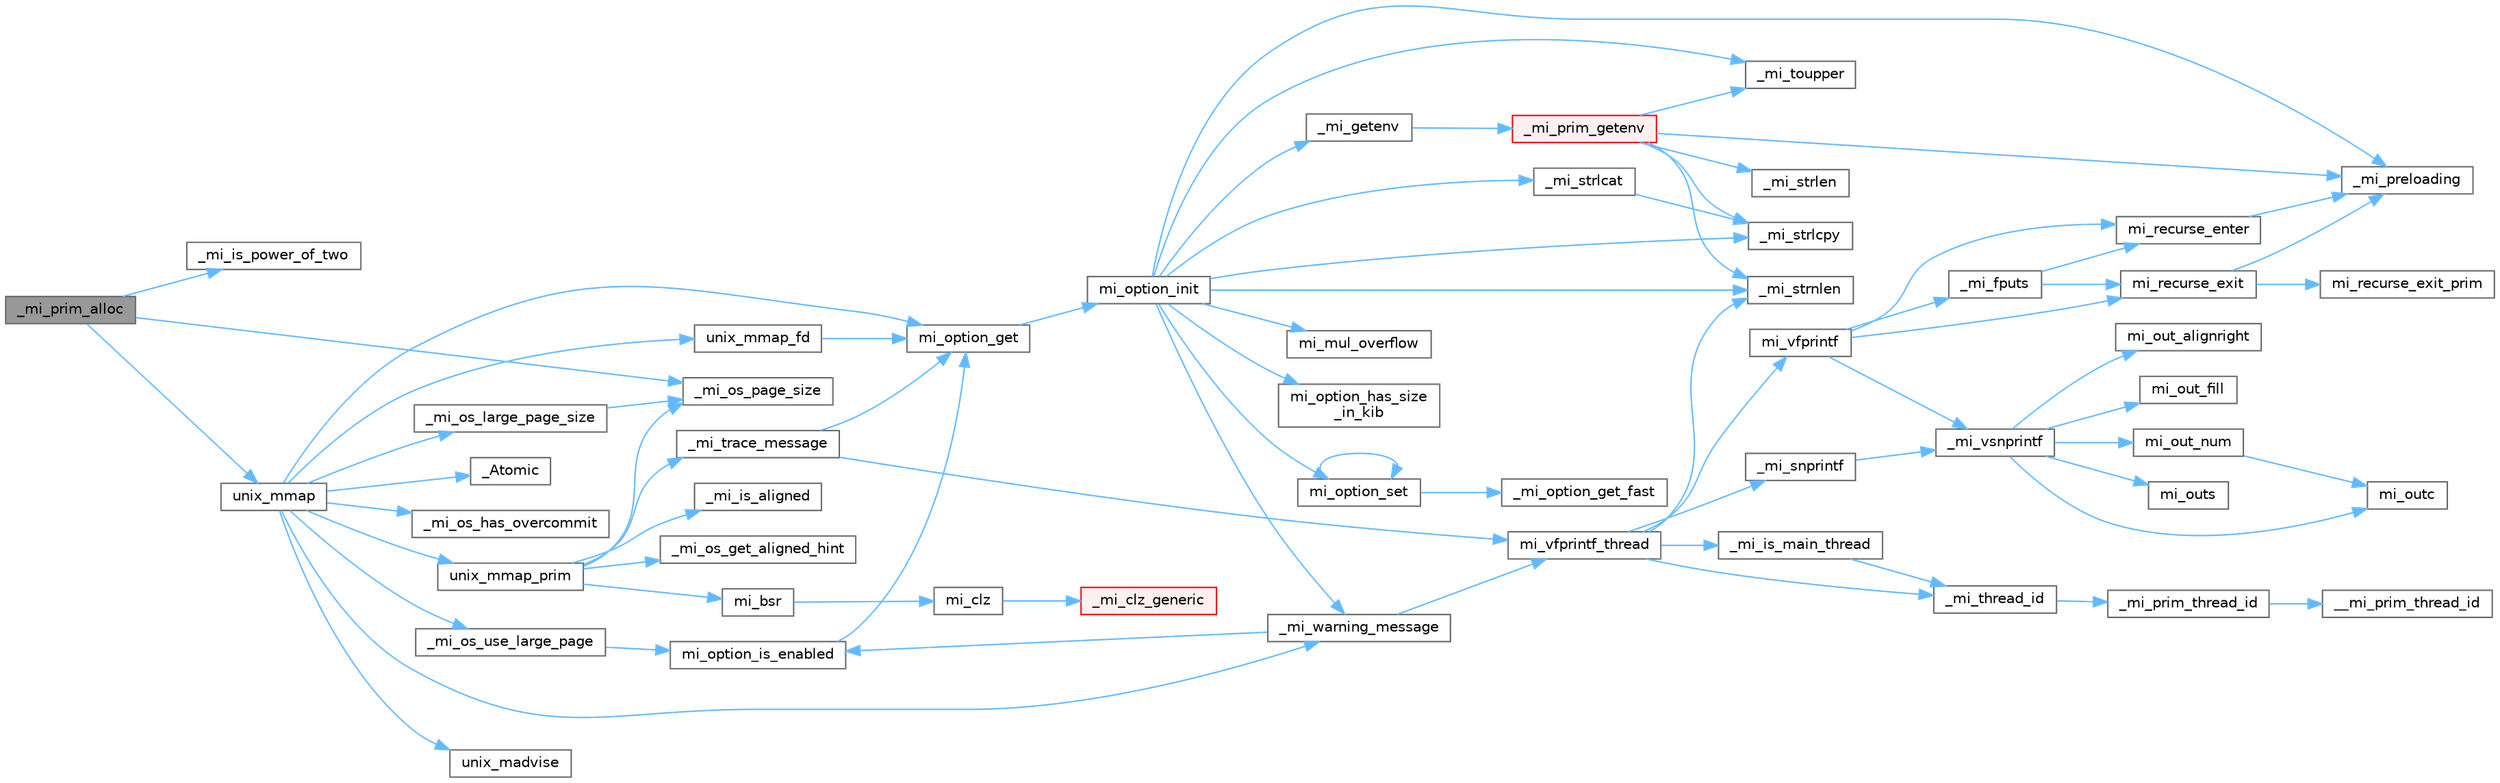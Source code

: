 digraph "_mi_prim_alloc"
{
 // LATEX_PDF_SIZE
  bgcolor="transparent";
  edge [fontname=Helvetica,fontsize=10,labelfontname=Helvetica,labelfontsize=10];
  node [fontname=Helvetica,fontsize=10,shape=box,height=0.2,width=0.4];
  rankdir="LR";
  Node1 [id="Node000001",label="_mi_prim_alloc",height=0.2,width=0.4,color="gray40", fillcolor="grey60", style="filled", fontcolor="black",tooltip=" "];
  Node1 -> Node2 [id="edge72_Node000001_Node000002",color="steelblue1",style="solid",tooltip=" "];
  Node2 [id="Node000002",label="_mi_is_power_of_two",height=0.2,width=0.4,color="grey40", fillcolor="white", style="filled",URL="$_e_a_s_t_l_2packages_2mimalloc_2include_2mimalloc_2internal_8h.html#ac46068515202fb9642f6b2610836bd82",tooltip=" "];
  Node1 -> Node3 [id="edge73_Node000001_Node000003",color="steelblue1",style="solid",tooltip=" "];
  Node3 [id="Node000003",label="_mi_os_page_size",height=0.2,width=0.4,color="grey40", fillcolor="white", style="filled",URL="$os_8c.html#a723e4c95209d4c6282b53317473e83d5",tooltip=" "];
  Node1 -> Node4 [id="edge74_Node000001_Node000004",color="steelblue1",style="solid",tooltip=" "];
  Node4 [id="Node000004",label="unix_mmap",height=0.2,width=0.4,color="grey40", fillcolor="white", style="filled",URL="$unix_2prim_8c.html#aa3051fdf833061d1d03f43ad2a30a05e",tooltip=" "];
  Node4 -> Node5 [id="edge75_Node000004_Node000005",color="steelblue1",style="solid",tooltip=" "];
  Node5 [id="Node000005",label="_Atomic",height=0.2,width=0.4,color="grey40", fillcolor="white", style="filled",URL="$_e_a_s_t_l_2packages_2mimalloc_2include_2mimalloc_2atomic_8h.html#ad0b719b7389c8c7c8bb0df7aca86b628",tooltip=" "];
  Node4 -> Node6 [id="edge76_Node000004_Node000006",color="steelblue1",style="solid",tooltip=" "];
  Node6 [id="Node000006",label="_mi_os_has_overcommit",height=0.2,width=0.4,color="grey40", fillcolor="white", style="filled",URL="$os_8c.html#ab15bd169082d58502da1d18e7ae61044",tooltip=" "];
  Node4 -> Node7 [id="edge77_Node000004_Node000007",color="steelblue1",style="solid",tooltip=" "];
  Node7 [id="Node000007",label="_mi_os_large_page_size",height=0.2,width=0.4,color="grey40", fillcolor="white", style="filled",URL="$os_8c.html#a7dcadbfdf83d72eca344f128fca39fd8",tooltip=" "];
  Node7 -> Node3 [id="edge78_Node000007_Node000003",color="steelblue1",style="solid",tooltip=" "];
  Node4 -> Node8 [id="edge79_Node000004_Node000008",color="steelblue1",style="solid",tooltip=" "];
  Node8 [id="Node000008",label="_mi_os_use_large_page",height=0.2,width=0.4,color="grey40", fillcolor="white", style="filled",URL="$os_8c.html#a6b00bb2f9c5d978099d20ddbd439d153",tooltip=" "];
  Node8 -> Node9 [id="edge80_Node000008_Node000009",color="steelblue1",style="solid",tooltip=" "];
  Node9 [id="Node000009",label="mi_option_is_enabled",height=0.2,width=0.4,color="grey40", fillcolor="white", style="filled",URL="$group__options.html#ga459ad98f18b3fc9275474807fe0ca188",tooltip=" "];
  Node9 -> Node10 [id="edge81_Node000009_Node000010",color="steelblue1",style="solid",tooltip=" "];
  Node10 [id="Node000010",label="mi_option_get",height=0.2,width=0.4,color="grey40", fillcolor="white", style="filled",URL="$group__options.html#ga7e8af195cc81d3fa64ccf2662caa565a",tooltip=" "];
  Node10 -> Node11 [id="edge82_Node000010_Node000011",color="steelblue1",style="solid",tooltip=" "];
  Node11 [id="Node000011",label="mi_option_init",height=0.2,width=0.4,color="grey40", fillcolor="white", style="filled",URL="$options_8c.html#a61970c5b942f29a5dea8a39742421cfe",tooltip=" "];
  Node11 -> Node12 [id="edge83_Node000011_Node000012",color="steelblue1",style="solid",tooltip=" "];
  Node12 [id="Node000012",label="_mi_getenv",height=0.2,width=0.4,color="grey40", fillcolor="white", style="filled",URL="$libc_8c.html#ae24e3d9662cc4cc3277fa0f31359b3ee",tooltip=" "];
  Node12 -> Node13 [id="edge84_Node000012_Node000013",color="steelblue1",style="solid",tooltip=" "];
  Node13 [id="Node000013",label="_mi_prim_getenv",height=0.2,width=0.4,color="red", fillcolor="#FFF0F0", style="filled",URL="$windows_2prim_8c.html#a83ac99612f318532560ffc033ee18d59",tooltip=" "];
  Node13 -> Node14 [id="edge85_Node000013_Node000014",color="steelblue1",style="solid",tooltip=" "];
  Node14 [id="Node000014",label="_mi_preloading",height=0.2,width=0.4,color="grey40", fillcolor="white", style="filled",URL="$_e_a_s_t_l_2packages_2mimalloc_2src_2init_8c.html#a404be8b4c0576588270fde0b2a4d7832",tooltip=" "];
  Node13 -> Node15 [id="edge86_Node000013_Node000015",color="steelblue1",style="solid",tooltip=" "];
  Node15 [id="Node000015",label="_mi_strlcpy",height=0.2,width=0.4,color="grey40", fillcolor="white", style="filled",URL="$libc_8c.html#a17a9534829be8a086014bf2a2792154f",tooltip=" "];
  Node13 -> Node16 [id="edge87_Node000013_Node000016",color="steelblue1",style="solid",tooltip=" "];
  Node16 [id="Node000016",label="_mi_strlen",height=0.2,width=0.4,color="grey40", fillcolor="white", style="filled",URL="$libc_8c.html#a70fc9bbb723b024221706d118be42bfc",tooltip=" "];
  Node13 -> Node19 [id="edge88_Node000013_Node000019",color="steelblue1",style="solid",tooltip=" "];
  Node19 [id="Node000019",label="_mi_strnlen",height=0.2,width=0.4,color="grey40", fillcolor="white", style="filled",URL="$libc_8c.html#ae8577fe0d9bbe3fb90d2169caa1af943",tooltip=" "];
  Node13 -> Node18 [id="edge89_Node000013_Node000018",color="steelblue1",style="solid",tooltip=" "];
  Node18 [id="Node000018",label="_mi_toupper",height=0.2,width=0.4,color="grey40", fillcolor="white", style="filled",URL="$libc_8c.html#a0d811385427149f1ea8637c8fab1fd07",tooltip=" "];
  Node11 -> Node14 [id="edge90_Node000011_Node000014",color="steelblue1",style="solid",tooltip=" "];
  Node11 -> Node21 [id="edge91_Node000011_Node000021",color="steelblue1",style="solid",tooltip=" "];
  Node21 [id="Node000021",label="_mi_strlcat",height=0.2,width=0.4,color="grey40", fillcolor="white", style="filled",URL="$libc_8c.html#a29572712fc70f836ac31d224d98ad41a",tooltip=" "];
  Node21 -> Node15 [id="edge92_Node000021_Node000015",color="steelblue1",style="solid",tooltip=" "];
  Node11 -> Node15 [id="edge93_Node000011_Node000015",color="steelblue1",style="solid",tooltip=" "];
  Node11 -> Node19 [id="edge94_Node000011_Node000019",color="steelblue1",style="solid",tooltip=" "];
  Node11 -> Node18 [id="edge95_Node000011_Node000018",color="steelblue1",style="solid",tooltip=" "];
  Node11 -> Node22 [id="edge96_Node000011_Node000022",color="steelblue1",style="solid",tooltip=" "];
  Node22 [id="Node000022",label="_mi_warning_message",height=0.2,width=0.4,color="grey40", fillcolor="white", style="filled",URL="$options_8c.html#ac253cac2ca24fb63be7f4937ac620dc4",tooltip=" "];
  Node22 -> Node9 [id="edge97_Node000022_Node000009",color="steelblue1",style="solid",tooltip=" "];
  Node22 -> Node23 [id="edge98_Node000022_Node000023",color="steelblue1",style="solid",tooltip=" "];
  Node23 [id="Node000023",label="mi_vfprintf_thread",height=0.2,width=0.4,color="grey40", fillcolor="white", style="filled",URL="$options_8c.html#a4af8263c139d04a876914f39024a7424",tooltip=" "];
  Node23 -> Node24 [id="edge99_Node000023_Node000024",color="steelblue1",style="solid",tooltip=" "];
  Node24 [id="Node000024",label="_mi_is_main_thread",height=0.2,width=0.4,color="grey40", fillcolor="white", style="filled",URL="$_e_a_s_t_l_2packages_2mimalloc_2src_2init_8c.html#a008e0a28e7c86b15a04094d595e2c327",tooltip=" "];
  Node24 -> Node25 [id="edge100_Node000024_Node000025",color="steelblue1",style="solid",tooltip=" "];
  Node25 [id="Node000025",label="_mi_thread_id",height=0.2,width=0.4,color="grey40", fillcolor="white", style="filled",URL="$_e_a_s_t_l_2packages_2mimalloc_2src_2init_8c.html#a43068a36d7dea6ccf1e3558a27e22993",tooltip=" "];
  Node25 -> Node26 [id="edge101_Node000025_Node000026",color="steelblue1",style="solid",tooltip=" "];
  Node26 [id="Node000026",label="_mi_prim_thread_id",height=0.2,width=0.4,color="grey40", fillcolor="white", style="filled",URL="$prim_8h.html#a3875c92cbb791d0a7c69bc1fd2df6804",tooltip=" "];
  Node26 -> Node27 [id="edge102_Node000026_Node000027",color="steelblue1",style="solid",tooltip=" "];
  Node27 [id="Node000027",label="__mi_prim_thread_id",height=0.2,width=0.4,color="grey40", fillcolor="white", style="filled",URL="$prim_8h.html#a42ea20cb0253ec21dff5f6770927df20",tooltip=" "];
  Node23 -> Node28 [id="edge103_Node000023_Node000028",color="steelblue1",style="solid",tooltip=" "];
  Node28 [id="Node000028",label="_mi_snprintf",height=0.2,width=0.4,color="grey40", fillcolor="white", style="filled",URL="$libc_8c.html#a6c2f4673e3317f332571bc1bec18c49b",tooltip=" "];
  Node28 -> Node29 [id="edge104_Node000028_Node000029",color="steelblue1",style="solid",tooltip=" "];
  Node29 [id="Node000029",label="_mi_vsnprintf",height=0.2,width=0.4,color="grey40", fillcolor="white", style="filled",URL="$libc_8c.html#a8991188606f00dc8665aa14d8e7dab83",tooltip=" "];
  Node29 -> Node30 [id="edge105_Node000029_Node000030",color="steelblue1",style="solid",tooltip=" "];
  Node30 [id="Node000030",label="mi_out_alignright",height=0.2,width=0.4,color="grey40", fillcolor="white", style="filled",URL="$libc_8c.html#ad685676d3f84c5cd4dfa7827c23bd5f8",tooltip=" "];
  Node29 -> Node31 [id="edge106_Node000029_Node000031",color="steelblue1",style="solid",tooltip=" "];
  Node31 [id="Node000031",label="mi_out_fill",height=0.2,width=0.4,color="grey40", fillcolor="white", style="filled",URL="$libc_8c.html#aa0ad53a34be55c1788f02c39458eaae2",tooltip=" "];
  Node29 -> Node32 [id="edge107_Node000029_Node000032",color="steelblue1",style="solid",tooltip=" "];
  Node32 [id="Node000032",label="mi_out_num",height=0.2,width=0.4,color="grey40", fillcolor="white", style="filled",URL="$libc_8c.html#a94c4b54180b0199b5ccafd9873ebf4b6",tooltip=" "];
  Node32 -> Node33 [id="edge108_Node000032_Node000033",color="steelblue1",style="solid",tooltip=" "];
  Node33 [id="Node000033",label="mi_outc",height=0.2,width=0.4,color="grey40", fillcolor="white", style="filled",URL="$libc_8c.html#a623f4757c3652532d609471b123b2a38",tooltip=" "];
  Node29 -> Node33 [id="edge109_Node000029_Node000033",color="steelblue1",style="solid",tooltip=" "];
  Node29 -> Node34 [id="edge110_Node000029_Node000034",color="steelblue1",style="solid",tooltip=" "];
  Node34 [id="Node000034",label="mi_outs",height=0.2,width=0.4,color="grey40", fillcolor="white", style="filled",URL="$libc_8c.html#a1ffb38103615c2e8069c56410328ffe9",tooltip=" "];
  Node23 -> Node19 [id="edge111_Node000023_Node000019",color="steelblue1",style="solid",tooltip=" "];
  Node23 -> Node25 [id="edge112_Node000023_Node000025",color="steelblue1",style="solid",tooltip=" "];
  Node23 -> Node35 [id="edge113_Node000023_Node000035",color="steelblue1",style="solid",tooltip=" "];
  Node35 [id="Node000035",label="mi_vfprintf",height=0.2,width=0.4,color="grey40", fillcolor="white", style="filled",URL="$options_8c.html#a1f31f62f178fb5309451aa44c8d25327",tooltip=" "];
  Node35 -> Node36 [id="edge114_Node000035_Node000036",color="steelblue1",style="solid",tooltip=" "];
  Node36 [id="Node000036",label="_mi_fputs",height=0.2,width=0.4,color="grey40", fillcolor="white", style="filled",URL="$options_8c.html#a74eecad8676654f59f427a84ccc5c19d",tooltip=" "];
  Node36 -> Node37 [id="edge115_Node000036_Node000037",color="steelblue1",style="solid",tooltip=" "];
  Node37 [id="Node000037",label="mi_recurse_enter",height=0.2,width=0.4,color="grey40", fillcolor="white", style="filled",URL="$options_8c.html#a1fdb7bd3b10624ddeabe0988c52a1285",tooltip=" "];
  Node37 -> Node14 [id="edge116_Node000037_Node000014",color="steelblue1",style="solid",tooltip=" "];
  Node36 -> Node38 [id="edge117_Node000036_Node000038",color="steelblue1",style="solid",tooltip=" "];
  Node38 [id="Node000038",label="mi_recurse_exit",height=0.2,width=0.4,color="grey40", fillcolor="white", style="filled",URL="$options_8c.html#ae9c4fbdaa6fedca31b9c25dcb78112ae",tooltip=" "];
  Node38 -> Node14 [id="edge118_Node000038_Node000014",color="steelblue1",style="solid",tooltip=" "];
  Node38 -> Node39 [id="edge119_Node000038_Node000039",color="steelblue1",style="solid",tooltip=" "];
  Node39 [id="Node000039",label="mi_recurse_exit_prim",height=0.2,width=0.4,color="grey40", fillcolor="white", style="filled",URL="$options_8c.html#afa5ef675de035537efd679d53d629adc",tooltip=" "];
  Node35 -> Node29 [id="edge120_Node000035_Node000029",color="steelblue1",style="solid",tooltip=" "];
  Node35 -> Node37 [id="edge121_Node000035_Node000037",color="steelblue1",style="solid",tooltip=" "];
  Node35 -> Node38 [id="edge122_Node000035_Node000038",color="steelblue1",style="solid",tooltip=" "];
  Node11 -> Node40 [id="edge123_Node000011_Node000040",color="steelblue1",style="solid",tooltip=" "];
  Node40 [id="Node000040",label="mi_mul_overflow",height=0.2,width=0.4,color="grey40", fillcolor="white", style="filled",URL="$_e_a_s_t_l_2packages_2mimalloc_2include_2mimalloc_2internal_8h.html#abf06027911fbdc300901fb961a45e4d0",tooltip=" "];
  Node11 -> Node41 [id="edge124_Node000011_Node000041",color="steelblue1",style="solid",tooltip=" "];
  Node41 [id="Node000041",label="mi_option_has_size\l_in_kib",height=0.2,width=0.4,color="grey40", fillcolor="white", style="filled",URL="$options_8c.html#aee4ee640d854972d765c2896aa04270a",tooltip=" "];
  Node11 -> Node42 [id="edge125_Node000011_Node000042",color="steelblue1",style="solid",tooltip=" "];
  Node42 [id="Node000042",label="mi_option_set",height=0.2,width=0.4,color="grey40", fillcolor="white", style="filled",URL="$group__options.html#gaf84921c32375e25754dc2ee6a911fa60",tooltip=" "];
  Node42 -> Node43 [id="edge126_Node000042_Node000043",color="steelblue1",style="solid",tooltip=" "];
  Node43 [id="Node000043",label="_mi_option_get_fast",height=0.2,width=0.4,color="grey40", fillcolor="white", style="filled",URL="$options_8c.html#a1d96c2519367ba4bef4505cbd13aaec3",tooltip=" "];
  Node42 -> Node42 [id="edge127_Node000042_Node000042",color="steelblue1",style="solid",tooltip=" "];
  Node4 -> Node22 [id="edge128_Node000004_Node000022",color="steelblue1",style="solid",tooltip=" "];
  Node4 -> Node10 [id="edge129_Node000004_Node000010",color="steelblue1",style="solid",tooltip=" "];
  Node4 -> Node44 [id="edge130_Node000004_Node000044",color="steelblue1",style="solid",tooltip=" "];
  Node44 [id="Node000044",label="unix_madvise",height=0.2,width=0.4,color="grey40", fillcolor="white", style="filled",URL="$unix_2prim_8c.html#a61020908ba889442fa111a46d9d59a0f",tooltip=" "];
  Node4 -> Node45 [id="edge131_Node000004_Node000045",color="steelblue1",style="solid",tooltip=" "];
  Node45 [id="Node000045",label="unix_mmap_fd",height=0.2,width=0.4,color="grey40", fillcolor="white", style="filled",URL="$unix_2prim_8c.html#a69a6883e0ea3f1decbe81c9d6983658e",tooltip=" "];
  Node45 -> Node10 [id="edge132_Node000045_Node000010",color="steelblue1",style="solid",tooltip=" "];
  Node4 -> Node46 [id="edge133_Node000004_Node000046",color="steelblue1",style="solid",tooltip=" "];
  Node46 [id="Node000046",label="unix_mmap_prim",height=0.2,width=0.4,color="grey40", fillcolor="white", style="filled",URL="$unix_2prim_8c.html#a3af6442dcb3d5160c0b46e8c55dc138a",tooltip=" "];
  Node46 -> Node47 [id="edge134_Node000046_Node000047",color="steelblue1",style="solid",tooltip=" "];
  Node47 [id="Node000047",label="_mi_is_aligned",height=0.2,width=0.4,color="grey40", fillcolor="white", style="filled",URL="$_e_a_s_t_l_2packages_2mimalloc_2include_2mimalloc_2internal_8h.html#ad446ae4d82cbdbd78dfbe46fa2330555",tooltip=" "];
  Node46 -> Node48 [id="edge135_Node000046_Node000048",color="steelblue1",style="solid",tooltip=" "];
  Node48 [id="Node000048",label="_mi_os_get_aligned_hint",height=0.2,width=0.4,color="grey40", fillcolor="white", style="filled",URL="$os_8c.html#a91db0c766bc3be65860971d827244f70",tooltip=" "];
  Node46 -> Node3 [id="edge136_Node000046_Node000003",color="steelblue1",style="solid",tooltip=" "];
  Node46 -> Node49 [id="edge137_Node000046_Node000049",color="steelblue1",style="solid",tooltip=" "];
  Node49 [id="Node000049",label="_mi_trace_message",height=0.2,width=0.4,color="grey40", fillcolor="white", style="filled",URL="$options_8c.html#a39ef30e22895c4ec5fa3ca58922412f5",tooltip=" "];
  Node49 -> Node10 [id="edge138_Node000049_Node000010",color="steelblue1",style="solid",tooltip=" "];
  Node49 -> Node23 [id="edge139_Node000049_Node000023",color="steelblue1",style="solid",tooltip=" "];
  Node46 -> Node50 [id="edge140_Node000046_Node000050",color="steelblue1",style="solid",tooltip=" "];
  Node50 [id="Node000050",label="mi_bsr",height=0.2,width=0.4,color="grey40", fillcolor="white", style="filled",URL="$bits_8h.html#ae1a375404b8024ab419cfc537db20741",tooltip=" "];
  Node50 -> Node51 [id="edge141_Node000050_Node000051",color="steelblue1",style="solid",tooltip=" "];
  Node51 [id="Node000051",label="mi_clz",height=0.2,width=0.4,color="grey40", fillcolor="white", style="filled",URL="$bits_8h.html#af432eec4ac40df0b60ba04ea09a103fb",tooltip=" "];
  Node51 -> Node52 [id="edge142_Node000051_Node000052",color="steelblue1",style="solid",tooltip=" "];
  Node52 [id="Node000052",label="_mi_clz_generic",height=0.2,width=0.4,color="red", fillcolor="#FFF0F0", style="filled",URL="$libc_8c.html#a1bc7ba0ba86e936bbfd596d1285cf9e0",tooltip=" "];
}
